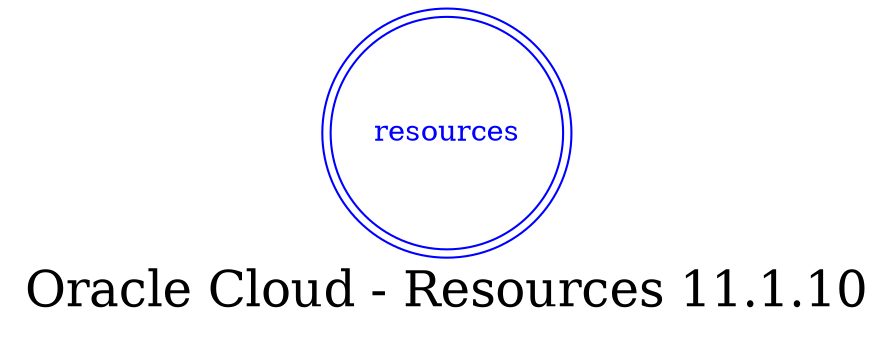 digraph LexiconGraph {
graph[label="Oracle Cloud - Resources 11.1.10", fontsize=24]
splines=true
"resources" [color=blue, fontcolor=blue, shape=doublecircle]
}
